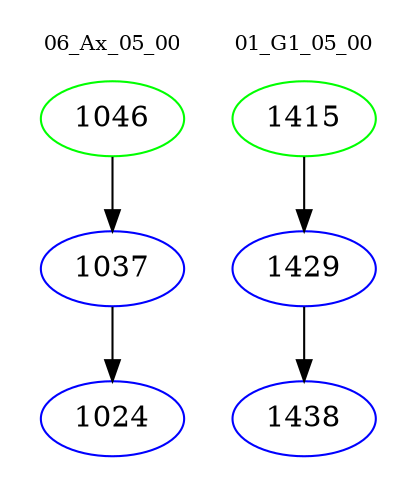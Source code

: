 digraph{
subgraph cluster_0 {
color = white
label = "06_Ax_05_00";
fontsize=10;
T0_1046 [label="1046", color="green"]
T0_1046 -> T0_1037 [color="black"]
T0_1037 [label="1037", color="blue"]
T0_1037 -> T0_1024 [color="black"]
T0_1024 [label="1024", color="blue"]
}
subgraph cluster_1 {
color = white
label = "01_G1_05_00";
fontsize=10;
T1_1415 [label="1415", color="green"]
T1_1415 -> T1_1429 [color="black"]
T1_1429 [label="1429", color="blue"]
T1_1429 -> T1_1438 [color="black"]
T1_1438 [label="1438", color="blue"]
}
}
